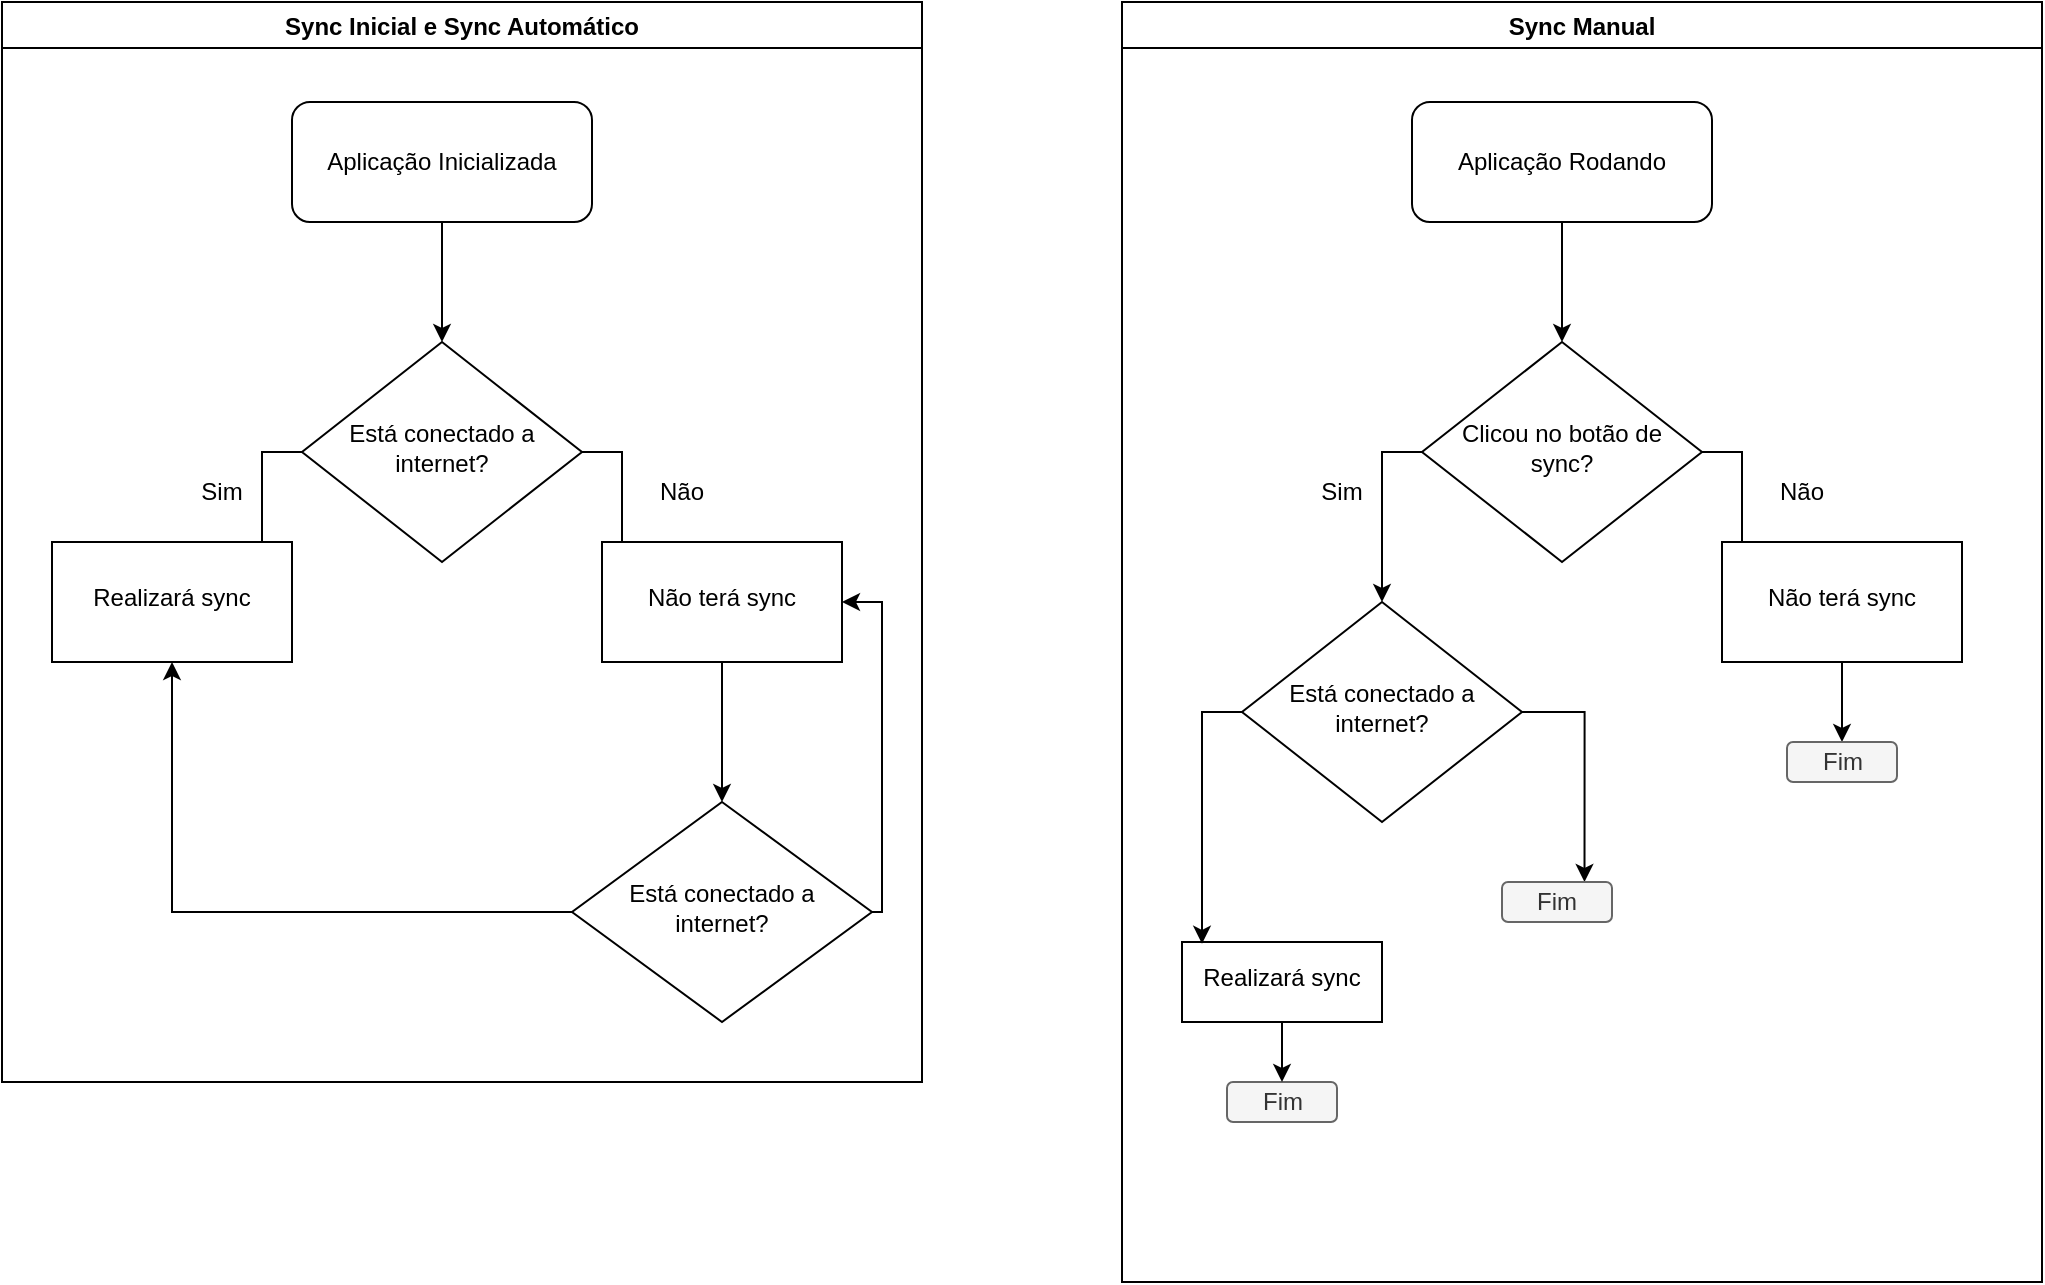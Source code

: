 <mxfile version="19.0.0" type="github">
  <diagram id="C5RBs43oDa-KdzZeNtuy" name="Page-1">
    <mxGraphModel dx="815" dy="490" grid="1" gridSize="10" guides="1" tooltips="1" connect="1" arrows="1" fold="1" page="1" pageScale="1" pageWidth="1169" pageHeight="1654" math="0" shadow="0">
      <root>
        <mxCell id="WIyWlLk6GJQsqaUBKTNV-0" />
        <mxCell id="WIyWlLk6GJQsqaUBKTNV-1" parent="WIyWlLk6GJQsqaUBKTNV-0" />
        <mxCell id="6KjLCaiSOHF_WMEFXw_d-9" style="edgeStyle=orthogonalEdgeStyle;rounded=0;orthogonalLoop=1;jettySize=auto;html=1;" edge="1" parent="WIyWlLk6GJQsqaUBKTNV-1" source="WIyWlLk6GJQsqaUBKTNV-3" target="6KjLCaiSOHF_WMEFXw_d-1">
          <mxGeometry relative="1" as="geometry" />
        </mxCell>
        <mxCell id="WIyWlLk6GJQsqaUBKTNV-3" value="Aplicação Inicializada" style="rounded=1;whiteSpace=wrap;html=1;fontSize=12;glass=0;strokeWidth=1;shadow=0;" parent="WIyWlLk6GJQsqaUBKTNV-1" vertex="1">
          <mxGeometry x="205" y="170" width="150" height="60" as="geometry" />
        </mxCell>
        <mxCell id="6KjLCaiSOHF_WMEFXw_d-4" value="" style="edgeStyle=orthogonalEdgeStyle;rounded=0;orthogonalLoop=1;jettySize=auto;html=1;" edge="1" parent="WIyWlLk6GJQsqaUBKTNV-1" source="6KjLCaiSOHF_WMEFXw_d-1" target="6KjLCaiSOHF_WMEFXw_d-3">
          <mxGeometry relative="1" as="geometry" />
        </mxCell>
        <mxCell id="6KjLCaiSOHF_WMEFXw_d-6" value="" style="edgeStyle=orthogonalEdgeStyle;rounded=0;orthogonalLoop=1;jettySize=auto;html=1;" edge="1" parent="WIyWlLk6GJQsqaUBKTNV-1" source="6KjLCaiSOHF_WMEFXw_d-1" target="6KjLCaiSOHF_WMEFXw_d-5">
          <mxGeometry relative="1" as="geometry" />
        </mxCell>
        <mxCell id="6KjLCaiSOHF_WMEFXw_d-1" value="Está conectado a internet?" style="rhombus;whiteSpace=wrap;html=1;shadow=0;fontFamily=Helvetica;fontSize=12;align=center;strokeWidth=1;spacing=6;spacingTop=-4;" vertex="1" parent="WIyWlLk6GJQsqaUBKTNV-1">
          <mxGeometry x="210" y="290" width="140" height="110" as="geometry" />
        </mxCell>
        <mxCell id="6KjLCaiSOHF_WMEFXw_d-12" value="" style="edgeStyle=orthogonalEdgeStyle;rounded=0;orthogonalLoop=1;jettySize=auto;html=1;" edge="1" parent="WIyWlLk6GJQsqaUBKTNV-1" source="6KjLCaiSOHF_WMEFXw_d-3" target="6KjLCaiSOHF_WMEFXw_d-11">
          <mxGeometry relative="1" as="geometry" />
        </mxCell>
        <mxCell id="6KjLCaiSOHF_WMEFXw_d-3" value="Não terá sync" style="whiteSpace=wrap;html=1;shadow=0;strokeWidth=1;spacing=6;spacingTop=-4;" vertex="1" parent="WIyWlLk6GJQsqaUBKTNV-1">
          <mxGeometry x="360" y="390" width="120" height="60" as="geometry" />
        </mxCell>
        <mxCell id="6KjLCaiSOHF_WMEFXw_d-5" value="Realizará sync" style="whiteSpace=wrap;html=1;shadow=0;strokeWidth=1;spacing=6;spacingTop=-4;" vertex="1" parent="WIyWlLk6GJQsqaUBKTNV-1">
          <mxGeometry x="85" y="390" width="120" height="60" as="geometry" />
        </mxCell>
        <mxCell id="6KjLCaiSOHF_WMEFXw_d-7" value="Sim" style="text;html=1;strokeColor=none;fillColor=none;align=center;verticalAlign=middle;whiteSpace=wrap;rounded=0;" vertex="1" parent="WIyWlLk6GJQsqaUBKTNV-1">
          <mxGeometry x="140" y="350" width="60" height="30" as="geometry" />
        </mxCell>
        <mxCell id="6KjLCaiSOHF_WMEFXw_d-8" value="Não" style="text;html=1;strokeColor=none;fillColor=none;align=center;verticalAlign=middle;whiteSpace=wrap;rounded=0;" vertex="1" parent="WIyWlLk6GJQsqaUBKTNV-1">
          <mxGeometry x="370" y="350" width="60" height="30" as="geometry" />
        </mxCell>
        <mxCell id="6KjLCaiSOHF_WMEFXw_d-14" style="edgeStyle=orthogonalEdgeStyle;rounded=0;orthogonalLoop=1;jettySize=auto;html=1;entryX=0.5;entryY=1;entryDx=0;entryDy=0;" edge="1" parent="WIyWlLk6GJQsqaUBKTNV-1" source="6KjLCaiSOHF_WMEFXw_d-11" target="6KjLCaiSOHF_WMEFXw_d-5">
          <mxGeometry relative="1" as="geometry" />
        </mxCell>
        <mxCell id="6KjLCaiSOHF_WMEFXw_d-18" style="edgeStyle=orthogonalEdgeStyle;rounded=0;orthogonalLoop=1;jettySize=auto;html=1;entryX=1;entryY=0.5;entryDx=0;entryDy=0;" edge="1" parent="WIyWlLk6GJQsqaUBKTNV-1" source="6KjLCaiSOHF_WMEFXw_d-11" target="6KjLCaiSOHF_WMEFXw_d-3">
          <mxGeometry relative="1" as="geometry">
            <Array as="points">
              <mxPoint x="500" y="575" />
              <mxPoint x="500" y="420" />
            </Array>
          </mxGeometry>
        </mxCell>
        <mxCell id="6KjLCaiSOHF_WMEFXw_d-11" value="&lt;span style=&quot;&quot;&gt;Está conectado a internet?&lt;/span&gt;" style="rhombus;whiteSpace=wrap;html=1;shadow=0;strokeWidth=1;spacing=6;spacingTop=-4;" vertex="1" parent="WIyWlLk6GJQsqaUBKTNV-1">
          <mxGeometry x="345" y="520" width="150" height="110" as="geometry" />
        </mxCell>
        <mxCell id="6KjLCaiSOHF_WMEFXw_d-20" value="Sync Inicial e Sync Automático" style="swimlane;" vertex="1" parent="WIyWlLk6GJQsqaUBKTNV-1">
          <mxGeometry x="60" y="120" width="460" height="540" as="geometry" />
        </mxCell>
        <mxCell id="6KjLCaiSOHF_WMEFXw_d-21" style="edgeStyle=orthogonalEdgeStyle;rounded=0;orthogonalLoop=1;jettySize=auto;html=1;" edge="1" parent="WIyWlLk6GJQsqaUBKTNV-1" source="6KjLCaiSOHF_WMEFXw_d-22" target="6KjLCaiSOHF_WMEFXw_d-25">
          <mxGeometry relative="1" as="geometry" />
        </mxCell>
        <mxCell id="6KjLCaiSOHF_WMEFXw_d-22" value="Aplicação Rodando" style="rounded=1;whiteSpace=wrap;html=1;fontSize=12;glass=0;strokeWidth=1;shadow=0;" vertex="1" parent="WIyWlLk6GJQsqaUBKTNV-1">
          <mxGeometry x="765" y="170" width="150" height="60" as="geometry" />
        </mxCell>
        <mxCell id="6KjLCaiSOHF_WMEFXw_d-23" value="" style="edgeStyle=orthogonalEdgeStyle;rounded=0;orthogonalLoop=1;jettySize=auto;html=1;" edge="1" parent="WIyWlLk6GJQsqaUBKTNV-1" source="6KjLCaiSOHF_WMEFXw_d-25" target="6KjLCaiSOHF_WMEFXw_d-27">
          <mxGeometry relative="1" as="geometry" />
        </mxCell>
        <mxCell id="6KjLCaiSOHF_WMEFXw_d-24" value="" style="edgeStyle=orthogonalEdgeStyle;rounded=0;orthogonalLoop=1;jettySize=auto;html=1;" edge="1" parent="WIyWlLk6GJQsqaUBKTNV-1" source="6KjLCaiSOHF_WMEFXw_d-25">
          <mxGeometry relative="1" as="geometry">
            <mxPoint x="750" y="420" as="targetPoint" />
          </mxGeometry>
        </mxCell>
        <mxCell id="6KjLCaiSOHF_WMEFXw_d-25" value="Clicou no botão de sync?" style="rhombus;whiteSpace=wrap;html=1;shadow=0;fontFamily=Helvetica;fontSize=12;align=center;strokeWidth=1;spacing=6;spacingTop=-4;" vertex="1" parent="WIyWlLk6GJQsqaUBKTNV-1">
          <mxGeometry x="770" y="290" width="140" height="110" as="geometry" />
        </mxCell>
        <mxCell id="6KjLCaiSOHF_WMEFXw_d-39" value="" style="edgeStyle=orthogonalEdgeStyle;rounded=0;orthogonalLoop=1;jettySize=auto;html=1;" edge="1" parent="WIyWlLk6GJQsqaUBKTNV-1" source="6KjLCaiSOHF_WMEFXw_d-27" target="6KjLCaiSOHF_WMEFXw_d-36">
          <mxGeometry relative="1" as="geometry" />
        </mxCell>
        <mxCell id="6KjLCaiSOHF_WMEFXw_d-27" value="Não terá sync" style="whiteSpace=wrap;html=1;shadow=0;strokeWidth=1;spacing=6;spacingTop=-4;" vertex="1" parent="WIyWlLk6GJQsqaUBKTNV-1">
          <mxGeometry x="920" y="390" width="120" height="60" as="geometry" />
        </mxCell>
        <mxCell id="6KjLCaiSOHF_WMEFXw_d-29" value="Sim" style="text;html=1;strokeColor=none;fillColor=none;align=center;verticalAlign=middle;whiteSpace=wrap;rounded=0;" vertex="1" parent="WIyWlLk6GJQsqaUBKTNV-1">
          <mxGeometry x="700" y="350" width="60" height="30" as="geometry" />
        </mxCell>
        <mxCell id="6KjLCaiSOHF_WMEFXw_d-30" value="Não" style="text;html=1;strokeColor=none;fillColor=none;align=center;verticalAlign=middle;whiteSpace=wrap;rounded=0;" vertex="1" parent="WIyWlLk6GJQsqaUBKTNV-1">
          <mxGeometry x="930" y="350" width="60" height="30" as="geometry" />
        </mxCell>
        <mxCell id="6KjLCaiSOHF_WMEFXw_d-34" value="Sync Manual" style="swimlane;" vertex="1" parent="WIyWlLk6GJQsqaUBKTNV-1">
          <mxGeometry x="620" y="120" width="460" height="640" as="geometry" />
        </mxCell>
        <mxCell id="6KjLCaiSOHF_WMEFXw_d-36" value="Fim" style="rounded=1;whiteSpace=wrap;html=1;fillColor=#f5f5f5;fontColor=#333333;strokeColor=#666666;" vertex="1" parent="6KjLCaiSOHF_WMEFXw_d-34">
          <mxGeometry x="332.5" y="370" width="55" height="20" as="geometry" />
        </mxCell>
        <mxCell id="6KjLCaiSOHF_WMEFXw_d-43" value="Realizará sync" style="whiteSpace=wrap;html=1;shadow=0;strokeWidth=1;spacing=6;spacingTop=-4;" vertex="1" parent="6KjLCaiSOHF_WMEFXw_d-34">
          <mxGeometry x="30" y="470" width="100" height="40" as="geometry" />
        </mxCell>
        <mxCell id="6KjLCaiSOHF_WMEFXw_d-44" value="Fim" style="rounded=1;whiteSpace=wrap;html=1;fillColor=#f5f5f5;fontColor=#333333;strokeColor=#666666;" vertex="1" parent="6KjLCaiSOHF_WMEFXw_d-34">
          <mxGeometry x="52.5" y="540" width="55" height="20" as="geometry" />
        </mxCell>
        <mxCell id="6KjLCaiSOHF_WMEFXw_d-42" value="" style="edgeStyle=orthogonalEdgeStyle;rounded=0;orthogonalLoop=1;jettySize=auto;html=1;" edge="1" parent="6KjLCaiSOHF_WMEFXw_d-34" source="6KjLCaiSOHF_WMEFXw_d-43" target="6KjLCaiSOHF_WMEFXw_d-44">
          <mxGeometry relative="1" as="geometry" />
        </mxCell>
        <mxCell id="6KjLCaiSOHF_WMEFXw_d-47" style="edgeStyle=orthogonalEdgeStyle;rounded=0;orthogonalLoop=1;jettySize=auto;html=1;exitX=0;exitY=0.5;exitDx=0;exitDy=0;entryX=0.1;entryY=0.023;entryDx=0;entryDy=0;entryPerimeter=0;" edge="1" parent="6KjLCaiSOHF_WMEFXw_d-34" source="6KjLCaiSOHF_WMEFXw_d-45" target="6KjLCaiSOHF_WMEFXw_d-43">
          <mxGeometry relative="1" as="geometry" />
        </mxCell>
        <mxCell id="6KjLCaiSOHF_WMEFXw_d-51" style="edgeStyle=orthogonalEdgeStyle;rounded=0;orthogonalLoop=1;jettySize=auto;html=1;exitX=1;exitY=0.5;exitDx=0;exitDy=0;entryX=0.75;entryY=0;entryDx=0;entryDy=0;" edge="1" parent="6KjLCaiSOHF_WMEFXw_d-34" source="6KjLCaiSOHF_WMEFXw_d-45" target="6KjLCaiSOHF_WMEFXw_d-49">
          <mxGeometry relative="1" as="geometry" />
        </mxCell>
        <mxCell id="6KjLCaiSOHF_WMEFXw_d-45" value="Está conectado a internet?" style="rhombus;whiteSpace=wrap;html=1;shadow=0;fontFamily=Helvetica;fontSize=12;align=center;strokeWidth=1;spacing=6;spacingTop=-4;" vertex="1" parent="6KjLCaiSOHF_WMEFXw_d-34">
          <mxGeometry x="60" y="300" width="140" height="110" as="geometry" />
        </mxCell>
        <mxCell id="6KjLCaiSOHF_WMEFXw_d-49" value="Fim" style="rounded=1;whiteSpace=wrap;html=1;fillColor=#f5f5f5;fontColor=#333333;strokeColor=#666666;" vertex="1" parent="6KjLCaiSOHF_WMEFXw_d-34">
          <mxGeometry x="190" y="440" width="55" height="20" as="geometry" />
        </mxCell>
      </root>
    </mxGraphModel>
  </diagram>
</mxfile>
